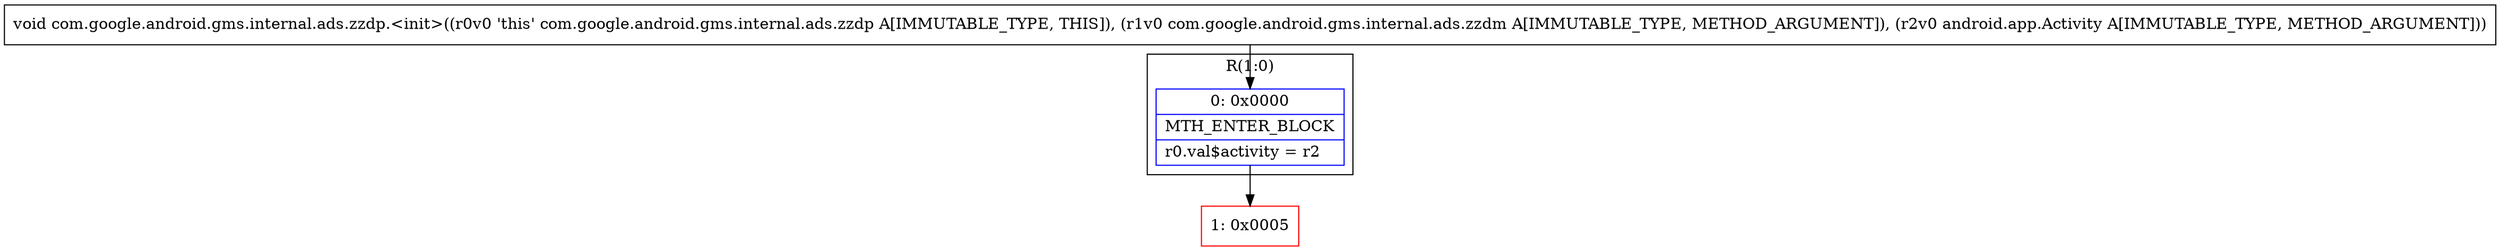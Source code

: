 digraph "CFG forcom.google.android.gms.internal.ads.zzdp.\<init\>(Lcom\/google\/android\/gms\/internal\/ads\/zzdm;Landroid\/app\/Activity;)V" {
subgraph cluster_Region_1647905432 {
label = "R(1:0)";
node [shape=record,color=blue];
Node_0 [shape=record,label="{0\:\ 0x0000|MTH_ENTER_BLOCK\l|r0.val$activity = r2\l}"];
}
Node_1 [shape=record,color=red,label="{1\:\ 0x0005}"];
MethodNode[shape=record,label="{void com.google.android.gms.internal.ads.zzdp.\<init\>((r0v0 'this' com.google.android.gms.internal.ads.zzdp A[IMMUTABLE_TYPE, THIS]), (r1v0 com.google.android.gms.internal.ads.zzdm A[IMMUTABLE_TYPE, METHOD_ARGUMENT]), (r2v0 android.app.Activity A[IMMUTABLE_TYPE, METHOD_ARGUMENT])) }"];
MethodNode -> Node_0;
Node_0 -> Node_1;
}

